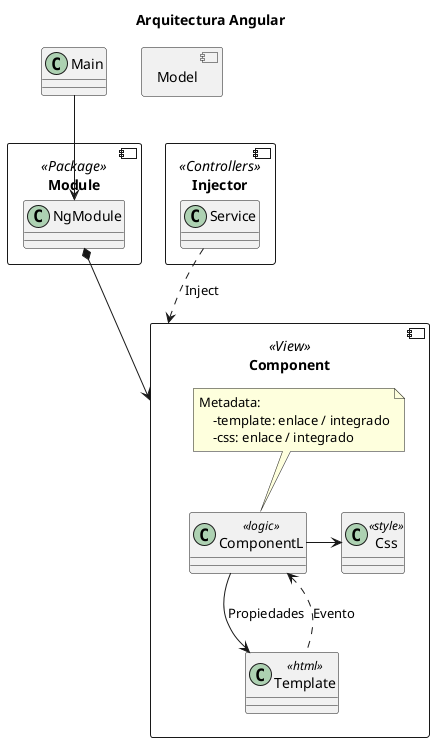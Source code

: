 @startuml

title "Arquitectura Angular"

class Main

component Module <<Package>> {
    class NgModule
} 

component Component <<View>> {
    class ComponentL <<logic>>
    class Css <<style>>
    class Template <<html>>
    ComponentL -right-> Css
    ComponentL -down-> Template : Propiedades
    ComponentL <.down. Template : Evento

    note top of ComponentL 
        Metadata:
            -template: enlace / integrado
            -css: enlace / integrado
    end note
}

component Injector <<Controllers>> {
    class Service    
}

component Model {
    
}

Main --> NgModule
NgModule *--> Component
Component <.up. Service : Inject

@enduml
